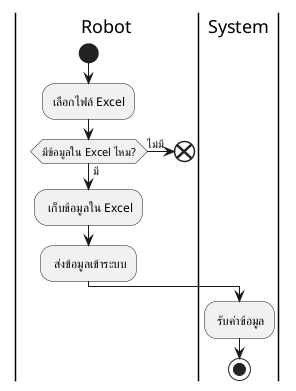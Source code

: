 @startuml
|Robot|
start
:เลือกไฟล์ Excel;
if (มีข้อมูลใน Excel ไหม?) then (มี)
    : เก็บข้อมูลใน Excel;
    : ส่งข้อมูลเข้าระบบ;
|System|
    : รับค่าข้อมูล;
else (ไม่มี)
|Robot|    
    end
|System|
endif
stop
@enduml